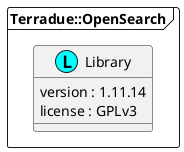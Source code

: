 @startuml
package "Terradue::OpenSearch" <<Frame>> {
  class "Library" as namespace_terradue_1_1_open_search << (L, cyan) >> [[../technology/packages/namespace_terradue_1_1_open_search.html]] {
     version : 1.11.14 
     license : GPLv3
  }
}
@enduml

